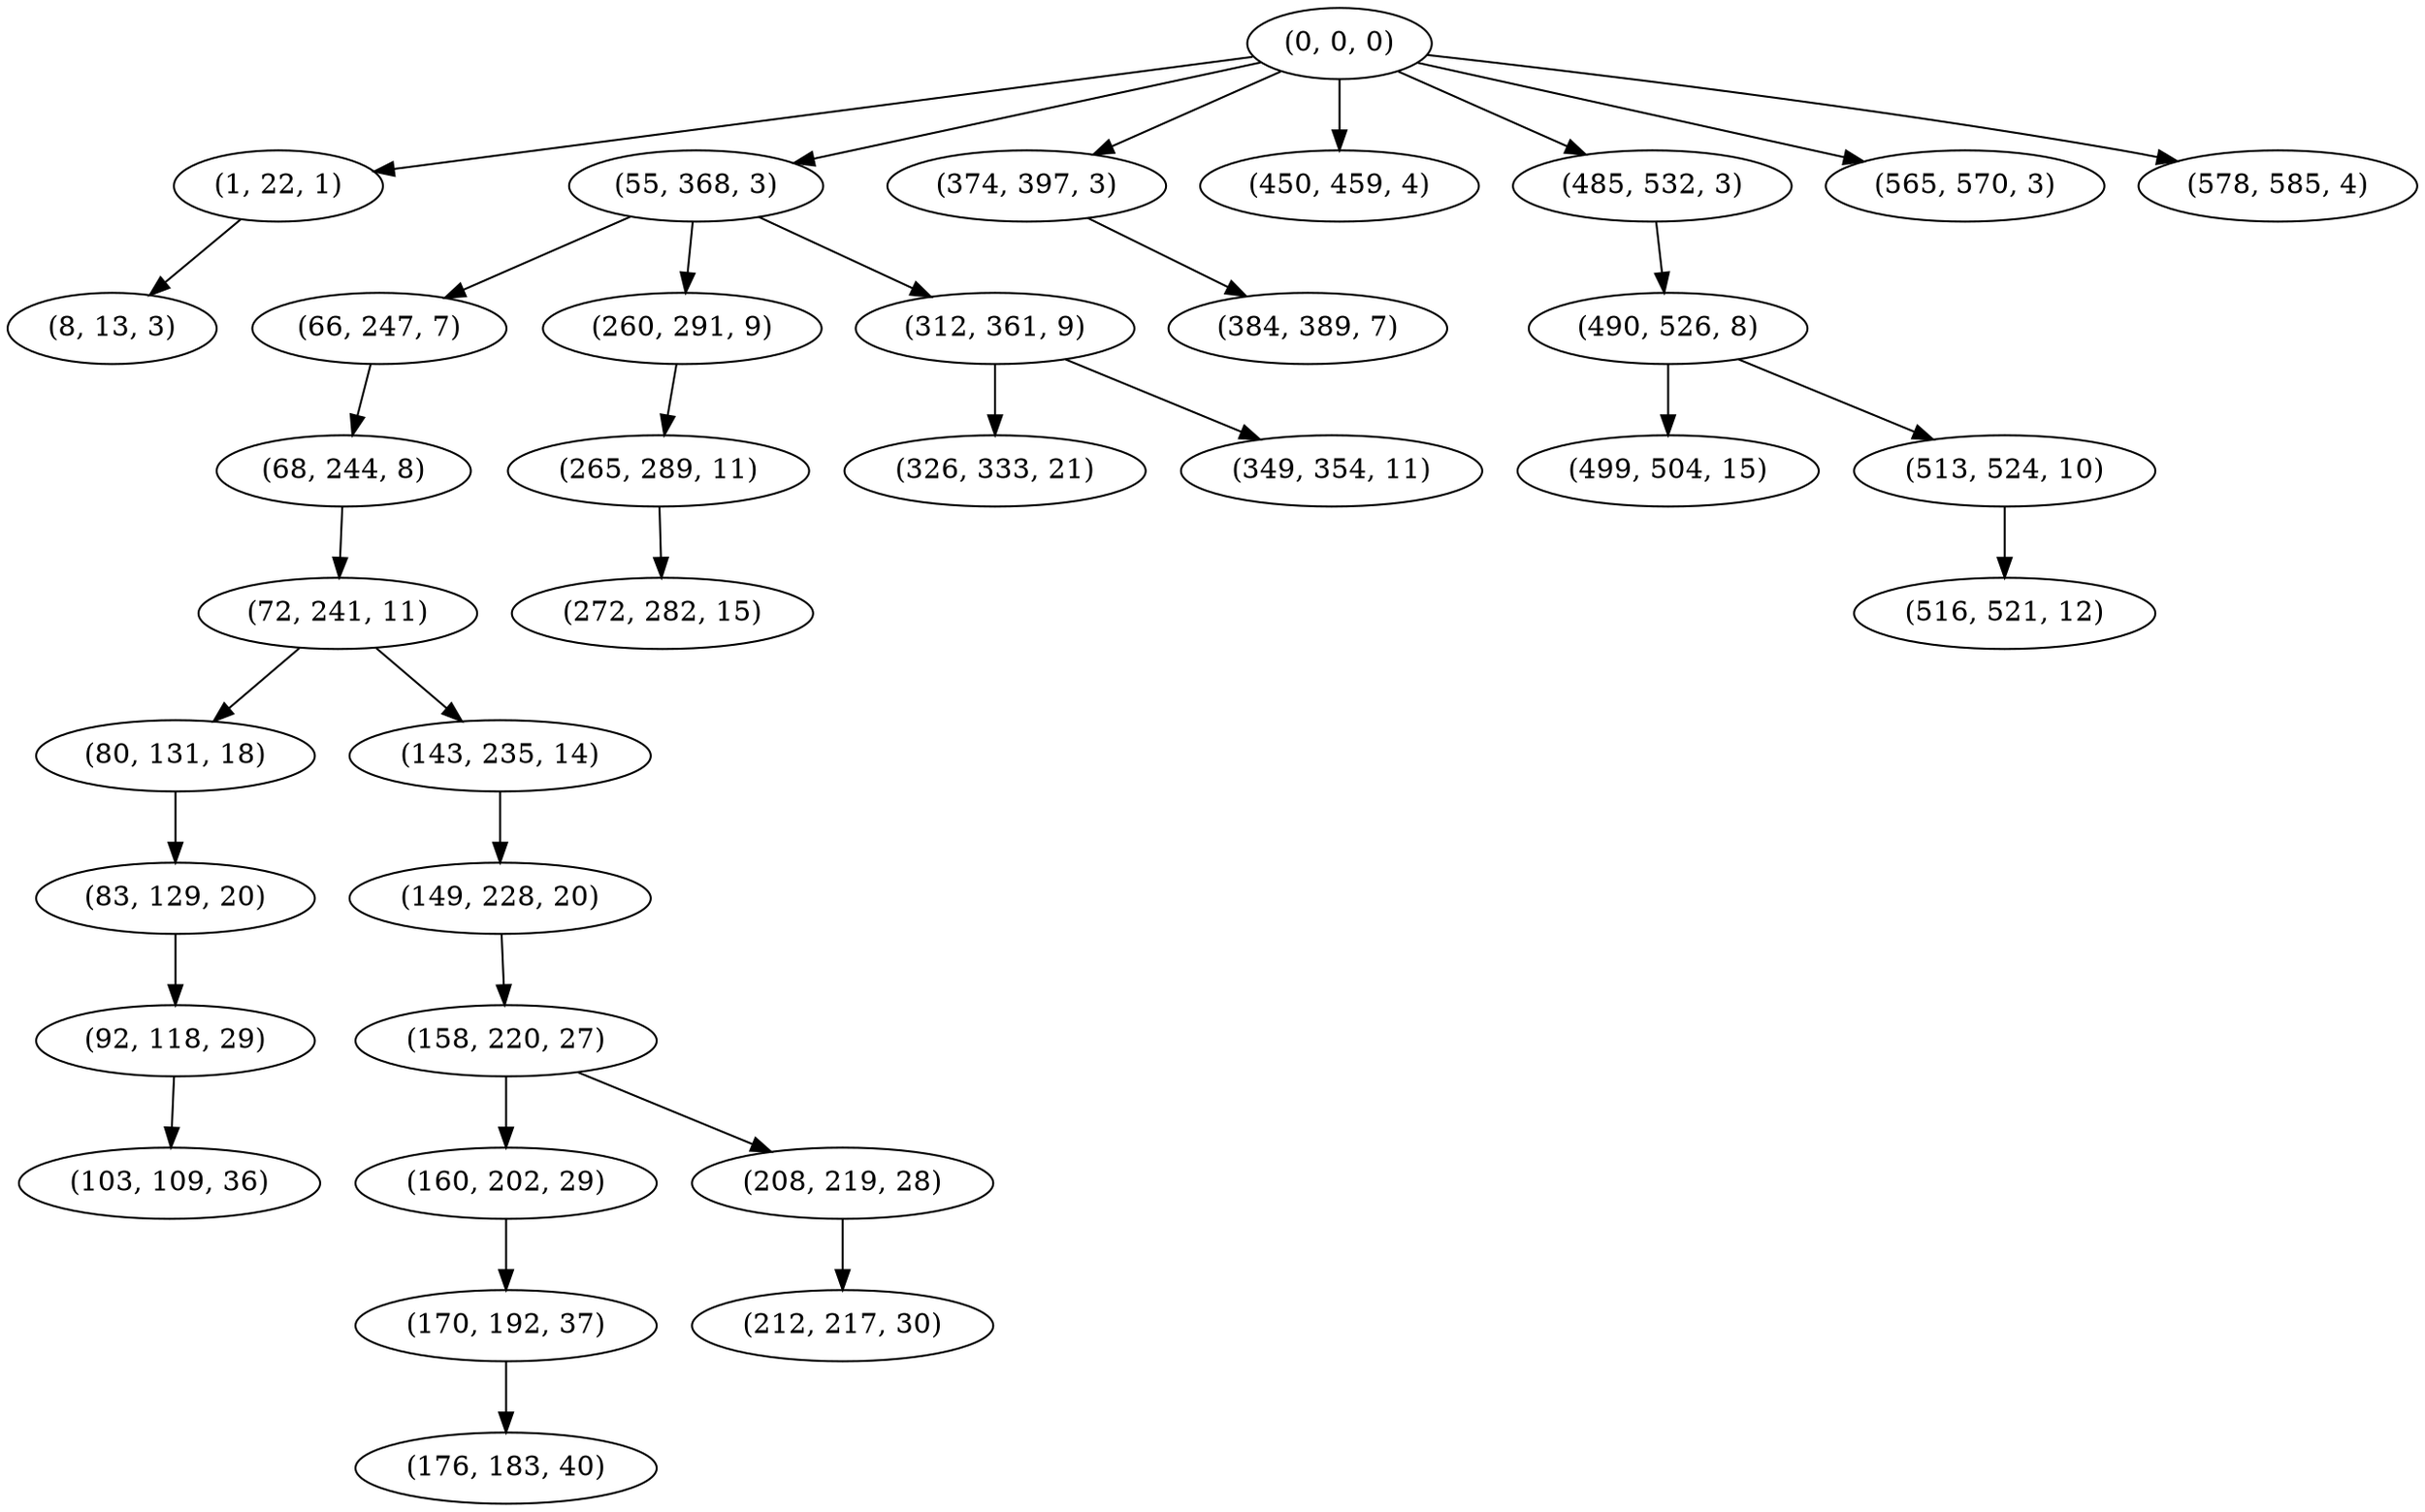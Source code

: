 digraph tree {
    "(0, 0, 0)";
    "(1, 22, 1)";
    "(8, 13, 3)";
    "(55, 368, 3)";
    "(66, 247, 7)";
    "(68, 244, 8)";
    "(72, 241, 11)";
    "(80, 131, 18)";
    "(83, 129, 20)";
    "(92, 118, 29)";
    "(103, 109, 36)";
    "(143, 235, 14)";
    "(149, 228, 20)";
    "(158, 220, 27)";
    "(160, 202, 29)";
    "(170, 192, 37)";
    "(176, 183, 40)";
    "(208, 219, 28)";
    "(212, 217, 30)";
    "(260, 291, 9)";
    "(265, 289, 11)";
    "(272, 282, 15)";
    "(312, 361, 9)";
    "(326, 333, 21)";
    "(349, 354, 11)";
    "(374, 397, 3)";
    "(384, 389, 7)";
    "(450, 459, 4)";
    "(485, 532, 3)";
    "(490, 526, 8)";
    "(499, 504, 15)";
    "(513, 524, 10)";
    "(516, 521, 12)";
    "(565, 570, 3)";
    "(578, 585, 4)";
    "(0, 0, 0)" -> "(1, 22, 1)";
    "(0, 0, 0)" -> "(55, 368, 3)";
    "(0, 0, 0)" -> "(374, 397, 3)";
    "(0, 0, 0)" -> "(450, 459, 4)";
    "(0, 0, 0)" -> "(485, 532, 3)";
    "(0, 0, 0)" -> "(565, 570, 3)";
    "(0, 0, 0)" -> "(578, 585, 4)";
    "(1, 22, 1)" -> "(8, 13, 3)";
    "(55, 368, 3)" -> "(66, 247, 7)";
    "(55, 368, 3)" -> "(260, 291, 9)";
    "(55, 368, 3)" -> "(312, 361, 9)";
    "(66, 247, 7)" -> "(68, 244, 8)";
    "(68, 244, 8)" -> "(72, 241, 11)";
    "(72, 241, 11)" -> "(80, 131, 18)";
    "(72, 241, 11)" -> "(143, 235, 14)";
    "(80, 131, 18)" -> "(83, 129, 20)";
    "(83, 129, 20)" -> "(92, 118, 29)";
    "(92, 118, 29)" -> "(103, 109, 36)";
    "(143, 235, 14)" -> "(149, 228, 20)";
    "(149, 228, 20)" -> "(158, 220, 27)";
    "(158, 220, 27)" -> "(160, 202, 29)";
    "(158, 220, 27)" -> "(208, 219, 28)";
    "(160, 202, 29)" -> "(170, 192, 37)";
    "(170, 192, 37)" -> "(176, 183, 40)";
    "(208, 219, 28)" -> "(212, 217, 30)";
    "(260, 291, 9)" -> "(265, 289, 11)";
    "(265, 289, 11)" -> "(272, 282, 15)";
    "(312, 361, 9)" -> "(326, 333, 21)";
    "(312, 361, 9)" -> "(349, 354, 11)";
    "(374, 397, 3)" -> "(384, 389, 7)";
    "(485, 532, 3)" -> "(490, 526, 8)";
    "(490, 526, 8)" -> "(499, 504, 15)";
    "(490, 526, 8)" -> "(513, 524, 10)";
    "(513, 524, 10)" -> "(516, 521, 12)";
}
